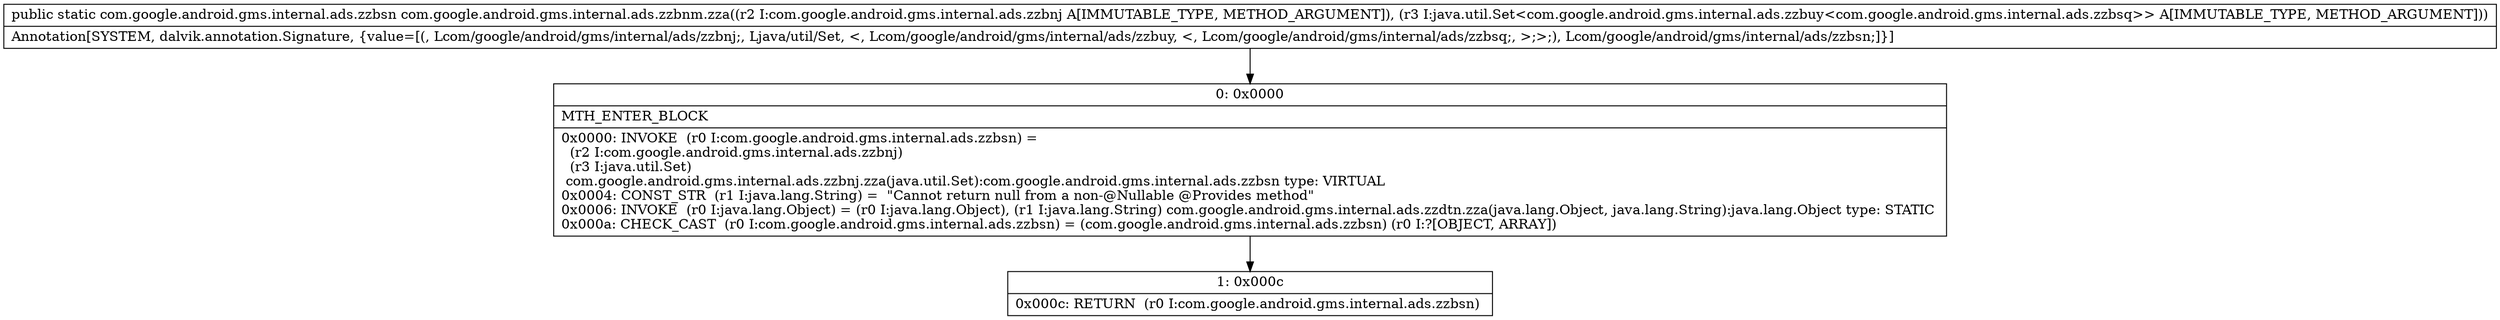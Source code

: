 digraph "CFG forcom.google.android.gms.internal.ads.zzbnm.zza(Lcom\/google\/android\/gms\/internal\/ads\/zzbnj;Ljava\/util\/Set;)Lcom\/google\/android\/gms\/internal\/ads\/zzbsn;" {
Node_0 [shape=record,label="{0\:\ 0x0000|MTH_ENTER_BLOCK\l|0x0000: INVOKE  (r0 I:com.google.android.gms.internal.ads.zzbsn) = \l  (r2 I:com.google.android.gms.internal.ads.zzbnj)\l  (r3 I:java.util.Set)\l com.google.android.gms.internal.ads.zzbnj.zza(java.util.Set):com.google.android.gms.internal.ads.zzbsn type: VIRTUAL \l0x0004: CONST_STR  (r1 I:java.lang.String) =  \"Cannot return null from a non\-@Nullable @Provides method\" \l0x0006: INVOKE  (r0 I:java.lang.Object) = (r0 I:java.lang.Object), (r1 I:java.lang.String) com.google.android.gms.internal.ads.zzdtn.zza(java.lang.Object, java.lang.String):java.lang.Object type: STATIC \l0x000a: CHECK_CAST  (r0 I:com.google.android.gms.internal.ads.zzbsn) = (com.google.android.gms.internal.ads.zzbsn) (r0 I:?[OBJECT, ARRAY]) \l}"];
Node_1 [shape=record,label="{1\:\ 0x000c|0x000c: RETURN  (r0 I:com.google.android.gms.internal.ads.zzbsn) \l}"];
MethodNode[shape=record,label="{public static com.google.android.gms.internal.ads.zzbsn com.google.android.gms.internal.ads.zzbnm.zza((r2 I:com.google.android.gms.internal.ads.zzbnj A[IMMUTABLE_TYPE, METHOD_ARGUMENT]), (r3 I:java.util.Set\<com.google.android.gms.internal.ads.zzbuy\<com.google.android.gms.internal.ads.zzbsq\>\> A[IMMUTABLE_TYPE, METHOD_ARGUMENT]))  | Annotation[SYSTEM, dalvik.annotation.Signature, \{value=[(, Lcom\/google\/android\/gms\/internal\/ads\/zzbnj;, Ljava\/util\/Set, \<, Lcom\/google\/android\/gms\/internal\/ads\/zzbuy, \<, Lcom\/google\/android\/gms\/internal\/ads\/zzbsq;, \>;\>;), Lcom\/google\/android\/gms\/internal\/ads\/zzbsn;]\}]\l}"];
MethodNode -> Node_0;
Node_0 -> Node_1;
}

